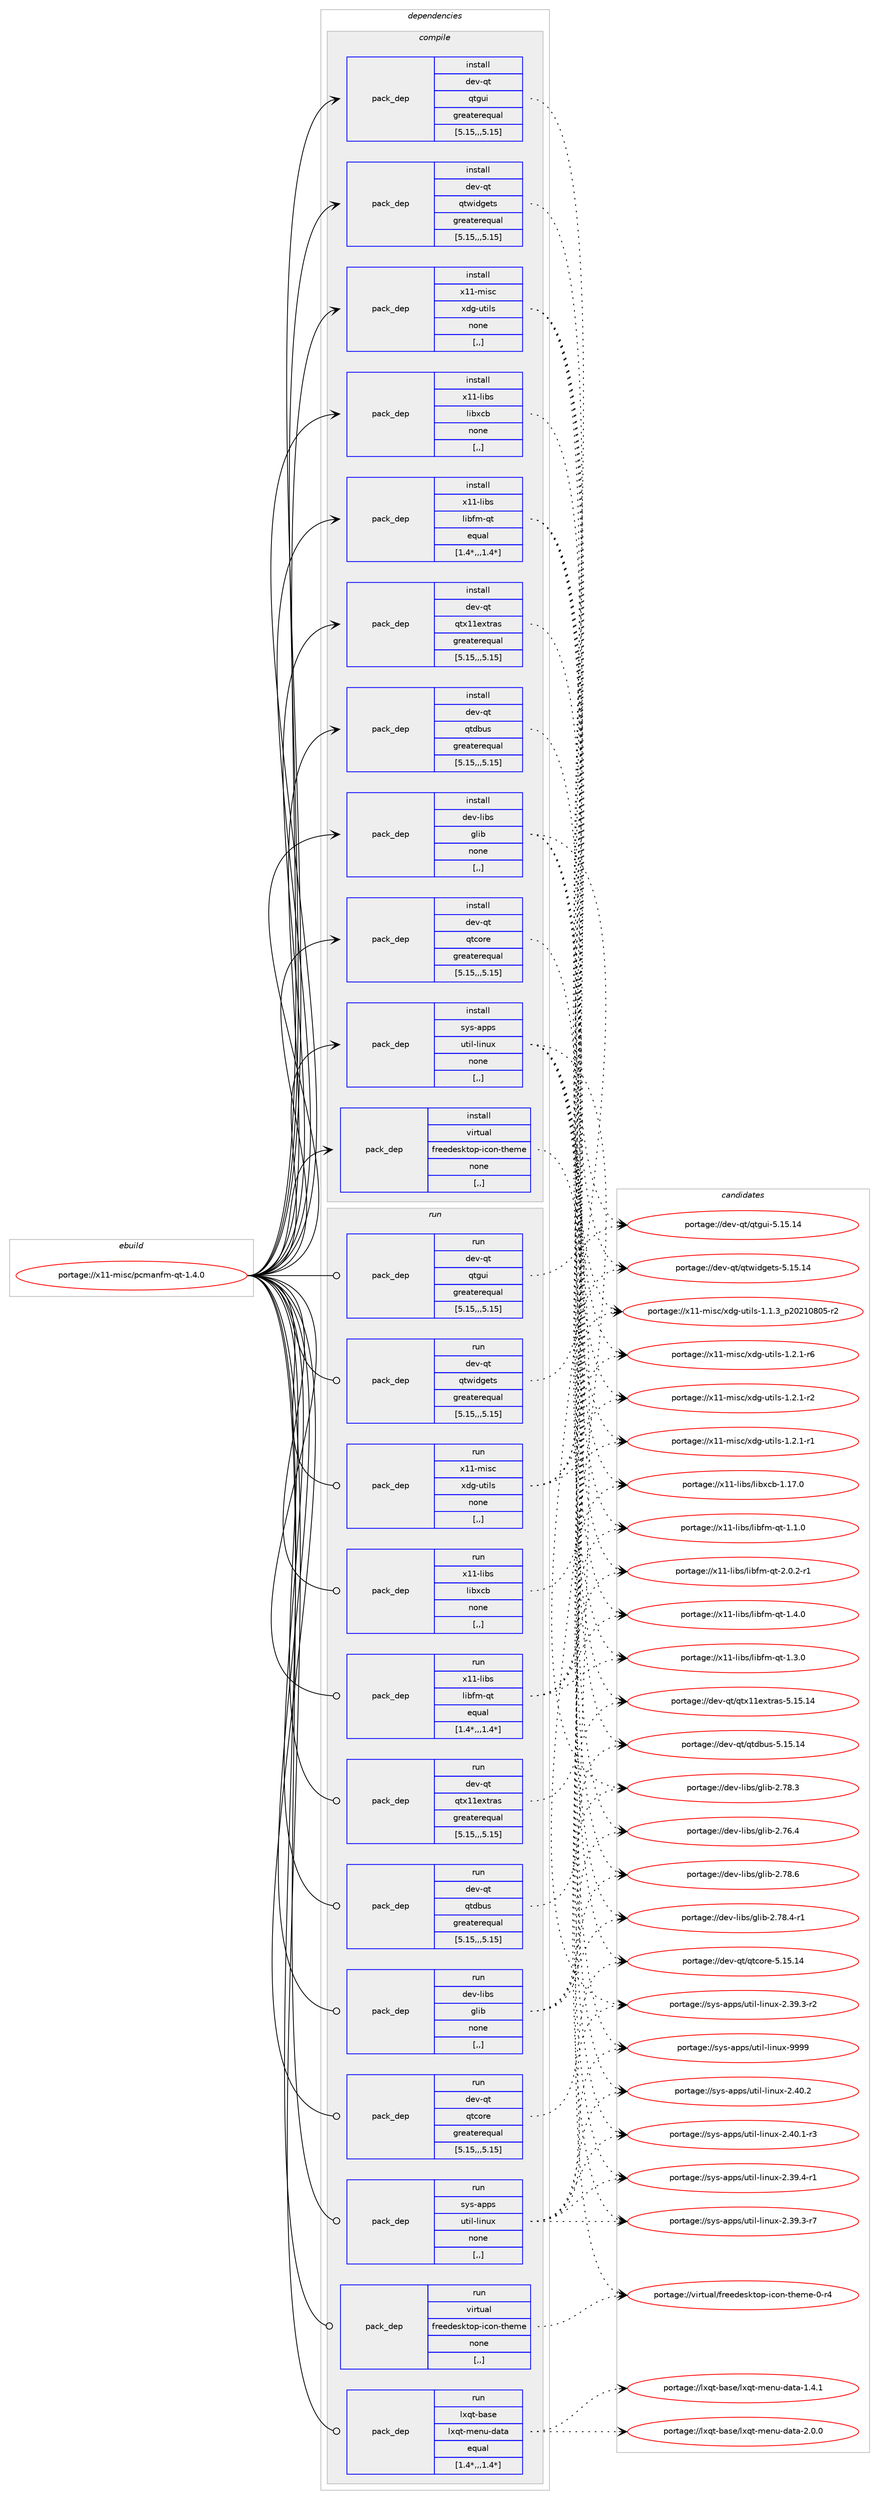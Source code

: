 digraph prolog {

# *************
# Graph options
# *************

newrank=true;
concentrate=true;
compound=true;
graph [rankdir=LR,fontname=Helvetica,fontsize=10,ranksep=1.5];#, ranksep=2.5, nodesep=0.2];
edge  [arrowhead=vee];
node  [fontname=Helvetica,fontsize=10];

# **********
# The ebuild
# **********

subgraph cluster_leftcol {
color=gray;
label=<<i>ebuild</i>>;
id [label="portage://x11-misc/pcmanfm-qt-1.4.0", color=red, width=4, href="../x11-misc/pcmanfm-qt-1.4.0.svg"];
}

# ****************
# The dependencies
# ****************

subgraph cluster_midcol {
color=gray;
label=<<i>dependencies</i>>;
subgraph cluster_compile {
fillcolor="#eeeeee";
style=filled;
label=<<i>compile</i>>;
subgraph pack335756 {
dependency461489 [label=<<TABLE BORDER="0" CELLBORDER="1" CELLSPACING="0" CELLPADDING="4" WIDTH="220"><TR><TD ROWSPAN="6" CELLPADDING="30">pack_dep</TD></TR><TR><TD WIDTH="110">install</TD></TR><TR><TD>dev-libs</TD></TR><TR><TD>glib</TD></TR><TR><TD>none</TD></TR><TR><TD>[,,]</TD></TR></TABLE>>, shape=none, color=blue];
}
id:e -> dependency461489:w [weight=20,style="solid",arrowhead="vee"];
subgraph pack335757 {
dependency461490 [label=<<TABLE BORDER="0" CELLBORDER="1" CELLSPACING="0" CELLPADDING="4" WIDTH="220"><TR><TD ROWSPAN="6" CELLPADDING="30">pack_dep</TD></TR><TR><TD WIDTH="110">install</TD></TR><TR><TD>dev-qt</TD></TR><TR><TD>qtcore</TD></TR><TR><TD>greaterequal</TD></TR><TR><TD>[5.15,,,5.15]</TD></TR></TABLE>>, shape=none, color=blue];
}
id:e -> dependency461490:w [weight=20,style="solid",arrowhead="vee"];
subgraph pack335758 {
dependency461491 [label=<<TABLE BORDER="0" CELLBORDER="1" CELLSPACING="0" CELLPADDING="4" WIDTH="220"><TR><TD ROWSPAN="6" CELLPADDING="30">pack_dep</TD></TR><TR><TD WIDTH="110">install</TD></TR><TR><TD>dev-qt</TD></TR><TR><TD>qtdbus</TD></TR><TR><TD>greaterequal</TD></TR><TR><TD>[5.15,,,5.15]</TD></TR></TABLE>>, shape=none, color=blue];
}
id:e -> dependency461491:w [weight=20,style="solid",arrowhead="vee"];
subgraph pack335759 {
dependency461492 [label=<<TABLE BORDER="0" CELLBORDER="1" CELLSPACING="0" CELLPADDING="4" WIDTH="220"><TR><TD ROWSPAN="6" CELLPADDING="30">pack_dep</TD></TR><TR><TD WIDTH="110">install</TD></TR><TR><TD>dev-qt</TD></TR><TR><TD>qtgui</TD></TR><TR><TD>greaterequal</TD></TR><TR><TD>[5.15,,,5.15]</TD></TR></TABLE>>, shape=none, color=blue];
}
id:e -> dependency461492:w [weight=20,style="solid",arrowhead="vee"];
subgraph pack335760 {
dependency461493 [label=<<TABLE BORDER="0" CELLBORDER="1" CELLSPACING="0" CELLPADDING="4" WIDTH="220"><TR><TD ROWSPAN="6" CELLPADDING="30">pack_dep</TD></TR><TR><TD WIDTH="110">install</TD></TR><TR><TD>dev-qt</TD></TR><TR><TD>qtwidgets</TD></TR><TR><TD>greaterequal</TD></TR><TR><TD>[5.15,,,5.15]</TD></TR></TABLE>>, shape=none, color=blue];
}
id:e -> dependency461493:w [weight=20,style="solid",arrowhead="vee"];
subgraph pack335761 {
dependency461494 [label=<<TABLE BORDER="0" CELLBORDER="1" CELLSPACING="0" CELLPADDING="4" WIDTH="220"><TR><TD ROWSPAN="6" CELLPADDING="30">pack_dep</TD></TR><TR><TD WIDTH="110">install</TD></TR><TR><TD>dev-qt</TD></TR><TR><TD>qtx11extras</TD></TR><TR><TD>greaterequal</TD></TR><TR><TD>[5.15,,,5.15]</TD></TR></TABLE>>, shape=none, color=blue];
}
id:e -> dependency461494:w [weight=20,style="solid",arrowhead="vee"];
subgraph pack335762 {
dependency461495 [label=<<TABLE BORDER="0" CELLBORDER="1" CELLSPACING="0" CELLPADDING="4" WIDTH="220"><TR><TD ROWSPAN="6" CELLPADDING="30">pack_dep</TD></TR><TR><TD WIDTH="110">install</TD></TR><TR><TD>sys-apps</TD></TR><TR><TD>util-linux</TD></TR><TR><TD>none</TD></TR><TR><TD>[,,]</TD></TR></TABLE>>, shape=none, color=blue];
}
id:e -> dependency461495:w [weight=20,style="solid",arrowhead="vee"];
subgraph pack335763 {
dependency461496 [label=<<TABLE BORDER="0" CELLBORDER="1" CELLSPACING="0" CELLPADDING="4" WIDTH="220"><TR><TD ROWSPAN="6" CELLPADDING="30">pack_dep</TD></TR><TR><TD WIDTH="110">install</TD></TR><TR><TD>virtual</TD></TR><TR><TD>freedesktop-icon-theme</TD></TR><TR><TD>none</TD></TR><TR><TD>[,,]</TD></TR></TABLE>>, shape=none, color=blue];
}
id:e -> dependency461496:w [weight=20,style="solid",arrowhead="vee"];
subgraph pack335764 {
dependency461497 [label=<<TABLE BORDER="0" CELLBORDER="1" CELLSPACING="0" CELLPADDING="4" WIDTH="220"><TR><TD ROWSPAN="6" CELLPADDING="30">pack_dep</TD></TR><TR><TD WIDTH="110">install</TD></TR><TR><TD>x11-libs</TD></TR><TR><TD>libfm-qt</TD></TR><TR><TD>equal</TD></TR><TR><TD>[1.4*,,,1.4*]</TD></TR></TABLE>>, shape=none, color=blue];
}
id:e -> dependency461497:w [weight=20,style="solid",arrowhead="vee"];
subgraph pack335765 {
dependency461498 [label=<<TABLE BORDER="0" CELLBORDER="1" CELLSPACING="0" CELLPADDING="4" WIDTH="220"><TR><TD ROWSPAN="6" CELLPADDING="30">pack_dep</TD></TR><TR><TD WIDTH="110">install</TD></TR><TR><TD>x11-libs</TD></TR><TR><TD>libxcb</TD></TR><TR><TD>none</TD></TR><TR><TD>[,,]</TD></TR></TABLE>>, shape=none, color=blue];
}
id:e -> dependency461498:w [weight=20,style="solid",arrowhead="vee"];
subgraph pack335766 {
dependency461499 [label=<<TABLE BORDER="0" CELLBORDER="1" CELLSPACING="0" CELLPADDING="4" WIDTH="220"><TR><TD ROWSPAN="6" CELLPADDING="30">pack_dep</TD></TR><TR><TD WIDTH="110">install</TD></TR><TR><TD>x11-misc</TD></TR><TR><TD>xdg-utils</TD></TR><TR><TD>none</TD></TR><TR><TD>[,,]</TD></TR></TABLE>>, shape=none, color=blue];
}
id:e -> dependency461499:w [weight=20,style="solid",arrowhead="vee"];
}
subgraph cluster_compileandrun {
fillcolor="#eeeeee";
style=filled;
label=<<i>compile and run</i>>;
}
subgraph cluster_run {
fillcolor="#eeeeee";
style=filled;
label=<<i>run</i>>;
subgraph pack335767 {
dependency461500 [label=<<TABLE BORDER="0" CELLBORDER="1" CELLSPACING="0" CELLPADDING="4" WIDTH="220"><TR><TD ROWSPAN="6" CELLPADDING="30">pack_dep</TD></TR><TR><TD WIDTH="110">run</TD></TR><TR><TD>dev-libs</TD></TR><TR><TD>glib</TD></TR><TR><TD>none</TD></TR><TR><TD>[,,]</TD></TR></TABLE>>, shape=none, color=blue];
}
id:e -> dependency461500:w [weight=20,style="solid",arrowhead="odot"];
subgraph pack335768 {
dependency461501 [label=<<TABLE BORDER="0" CELLBORDER="1" CELLSPACING="0" CELLPADDING="4" WIDTH="220"><TR><TD ROWSPAN="6" CELLPADDING="30">pack_dep</TD></TR><TR><TD WIDTH="110">run</TD></TR><TR><TD>dev-qt</TD></TR><TR><TD>qtcore</TD></TR><TR><TD>greaterequal</TD></TR><TR><TD>[5.15,,,5.15]</TD></TR></TABLE>>, shape=none, color=blue];
}
id:e -> dependency461501:w [weight=20,style="solid",arrowhead="odot"];
subgraph pack335769 {
dependency461502 [label=<<TABLE BORDER="0" CELLBORDER="1" CELLSPACING="0" CELLPADDING="4" WIDTH="220"><TR><TD ROWSPAN="6" CELLPADDING="30">pack_dep</TD></TR><TR><TD WIDTH="110">run</TD></TR><TR><TD>dev-qt</TD></TR><TR><TD>qtdbus</TD></TR><TR><TD>greaterequal</TD></TR><TR><TD>[5.15,,,5.15]</TD></TR></TABLE>>, shape=none, color=blue];
}
id:e -> dependency461502:w [weight=20,style="solid",arrowhead="odot"];
subgraph pack335770 {
dependency461503 [label=<<TABLE BORDER="0" CELLBORDER="1" CELLSPACING="0" CELLPADDING="4" WIDTH="220"><TR><TD ROWSPAN="6" CELLPADDING="30">pack_dep</TD></TR><TR><TD WIDTH="110">run</TD></TR><TR><TD>dev-qt</TD></TR><TR><TD>qtgui</TD></TR><TR><TD>greaterequal</TD></TR><TR><TD>[5.15,,,5.15]</TD></TR></TABLE>>, shape=none, color=blue];
}
id:e -> dependency461503:w [weight=20,style="solid",arrowhead="odot"];
subgraph pack335771 {
dependency461504 [label=<<TABLE BORDER="0" CELLBORDER="1" CELLSPACING="0" CELLPADDING="4" WIDTH="220"><TR><TD ROWSPAN="6" CELLPADDING="30">pack_dep</TD></TR><TR><TD WIDTH="110">run</TD></TR><TR><TD>dev-qt</TD></TR><TR><TD>qtwidgets</TD></TR><TR><TD>greaterequal</TD></TR><TR><TD>[5.15,,,5.15]</TD></TR></TABLE>>, shape=none, color=blue];
}
id:e -> dependency461504:w [weight=20,style="solid",arrowhead="odot"];
subgraph pack335772 {
dependency461505 [label=<<TABLE BORDER="0" CELLBORDER="1" CELLSPACING="0" CELLPADDING="4" WIDTH="220"><TR><TD ROWSPAN="6" CELLPADDING="30">pack_dep</TD></TR><TR><TD WIDTH="110">run</TD></TR><TR><TD>dev-qt</TD></TR><TR><TD>qtx11extras</TD></TR><TR><TD>greaterequal</TD></TR><TR><TD>[5.15,,,5.15]</TD></TR></TABLE>>, shape=none, color=blue];
}
id:e -> dependency461505:w [weight=20,style="solid",arrowhead="odot"];
subgraph pack335773 {
dependency461506 [label=<<TABLE BORDER="0" CELLBORDER="1" CELLSPACING="0" CELLPADDING="4" WIDTH="220"><TR><TD ROWSPAN="6" CELLPADDING="30">pack_dep</TD></TR><TR><TD WIDTH="110">run</TD></TR><TR><TD>lxqt-base</TD></TR><TR><TD>lxqt-menu-data</TD></TR><TR><TD>equal</TD></TR><TR><TD>[1.4*,,,1.4*]</TD></TR></TABLE>>, shape=none, color=blue];
}
id:e -> dependency461506:w [weight=20,style="solid",arrowhead="odot"];
subgraph pack335774 {
dependency461507 [label=<<TABLE BORDER="0" CELLBORDER="1" CELLSPACING="0" CELLPADDING="4" WIDTH="220"><TR><TD ROWSPAN="6" CELLPADDING="30">pack_dep</TD></TR><TR><TD WIDTH="110">run</TD></TR><TR><TD>sys-apps</TD></TR><TR><TD>util-linux</TD></TR><TR><TD>none</TD></TR><TR><TD>[,,]</TD></TR></TABLE>>, shape=none, color=blue];
}
id:e -> dependency461507:w [weight=20,style="solid",arrowhead="odot"];
subgraph pack335775 {
dependency461508 [label=<<TABLE BORDER="0" CELLBORDER="1" CELLSPACING="0" CELLPADDING="4" WIDTH="220"><TR><TD ROWSPAN="6" CELLPADDING="30">pack_dep</TD></TR><TR><TD WIDTH="110">run</TD></TR><TR><TD>virtual</TD></TR><TR><TD>freedesktop-icon-theme</TD></TR><TR><TD>none</TD></TR><TR><TD>[,,]</TD></TR></TABLE>>, shape=none, color=blue];
}
id:e -> dependency461508:w [weight=20,style="solid",arrowhead="odot"];
subgraph pack335776 {
dependency461509 [label=<<TABLE BORDER="0" CELLBORDER="1" CELLSPACING="0" CELLPADDING="4" WIDTH="220"><TR><TD ROWSPAN="6" CELLPADDING="30">pack_dep</TD></TR><TR><TD WIDTH="110">run</TD></TR><TR><TD>x11-libs</TD></TR><TR><TD>libfm-qt</TD></TR><TR><TD>equal</TD></TR><TR><TD>[1.4*,,,1.4*]</TD></TR></TABLE>>, shape=none, color=blue];
}
id:e -> dependency461509:w [weight=20,style="solid",arrowhead="odot"];
subgraph pack335777 {
dependency461510 [label=<<TABLE BORDER="0" CELLBORDER="1" CELLSPACING="0" CELLPADDING="4" WIDTH="220"><TR><TD ROWSPAN="6" CELLPADDING="30">pack_dep</TD></TR><TR><TD WIDTH="110">run</TD></TR><TR><TD>x11-libs</TD></TR><TR><TD>libxcb</TD></TR><TR><TD>none</TD></TR><TR><TD>[,,]</TD></TR></TABLE>>, shape=none, color=blue];
}
id:e -> dependency461510:w [weight=20,style="solid",arrowhead="odot"];
subgraph pack335778 {
dependency461511 [label=<<TABLE BORDER="0" CELLBORDER="1" CELLSPACING="0" CELLPADDING="4" WIDTH="220"><TR><TD ROWSPAN="6" CELLPADDING="30">pack_dep</TD></TR><TR><TD WIDTH="110">run</TD></TR><TR><TD>x11-misc</TD></TR><TR><TD>xdg-utils</TD></TR><TR><TD>none</TD></TR><TR><TD>[,,]</TD></TR></TABLE>>, shape=none, color=blue];
}
id:e -> dependency461511:w [weight=20,style="solid",arrowhead="odot"];
}
}

# **************
# The candidates
# **************

subgraph cluster_choices {
rank=same;
color=gray;
label=<<i>candidates</i>>;

subgraph choice335756 {
color=black;
nodesep=1;
choice1001011184510810598115471031081059845504655564654 [label="portage://dev-libs/glib-2.78.6", color=red, width=4,href="../dev-libs/glib-2.78.6.svg"];
choice10010111845108105981154710310810598455046555646524511449 [label="portage://dev-libs/glib-2.78.4-r1", color=red, width=4,href="../dev-libs/glib-2.78.4-r1.svg"];
choice1001011184510810598115471031081059845504655564651 [label="portage://dev-libs/glib-2.78.3", color=red, width=4,href="../dev-libs/glib-2.78.3.svg"];
choice1001011184510810598115471031081059845504655544652 [label="portage://dev-libs/glib-2.76.4", color=red, width=4,href="../dev-libs/glib-2.76.4.svg"];
dependency461489:e -> choice1001011184510810598115471031081059845504655564654:w [style=dotted,weight="100"];
dependency461489:e -> choice10010111845108105981154710310810598455046555646524511449:w [style=dotted,weight="100"];
dependency461489:e -> choice1001011184510810598115471031081059845504655564651:w [style=dotted,weight="100"];
dependency461489:e -> choice1001011184510810598115471031081059845504655544652:w [style=dotted,weight="100"];
}
subgraph choice335757 {
color=black;
nodesep=1;
choice1001011184511311647113116991111141014553464953464952 [label="portage://dev-qt/qtcore-5.15.14", color=red, width=4,href="../dev-qt/qtcore-5.15.14.svg"];
dependency461490:e -> choice1001011184511311647113116991111141014553464953464952:w [style=dotted,weight="100"];
}
subgraph choice335758 {
color=black;
nodesep=1;
choice1001011184511311647113116100981171154553464953464952 [label="portage://dev-qt/qtdbus-5.15.14", color=red, width=4,href="../dev-qt/qtdbus-5.15.14.svg"];
dependency461491:e -> choice1001011184511311647113116100981171154553464953464952:w [style=dotted,weight="100"];
}
subgraph choice335759 {
color=black;
nodesep=1;
choice10010111845113116471131161031171054553464953464952 [label="portage://dev-qt/qtgui-5.15.14", color=red, width=4,href="../dev-qt/qtgui-5.15.14.svg"];
dependency461492:e -> choice10010111845113116471131161031171054553464953464952:w [style=dotted,weight="100"];
}
subgraph choice335760 {
color=black;
nodesep=1;
choice10010111845113116471131161191051001031011161154553464953464952 [label="portage://dev-qt/qtwidgets-5.15.14", color=red, width=4,href="../dev-qt/qtwidgets-5.15.14.svg"];
dependency461493:e -> choice10010111845113116471131161191051001031011161154553464953464952:w [style=dotted,weight="100"];
}
subgraph choice335761 {
color=black;
nodesep=1;
choice10010111845113116471131161204949101120116114971154553464953464952 [label="portage://dev-qt/qtx11extras-5.15.14", color=red, width=4,href="../dev-qt/qtx11extras-5.15.14.svg"];
dependency461494:e -> choice10010111845113116471131161204949101120116114971154553464953464952:w [style=dotted,weight="100"];
}
subgraph choice335762 {
color=black;
nodesep=1;
choice115121115459711211211547117116105108451081051101171204557575757 [label="portage://sys-apps/util-linux-9999", color=red, width=4,href="../sys-apps/util-linux-9999.svg"];
choice1151211154597112112115471171161051084510810511011712045504652484650 [label="portage://sys-apps/util-linux-2.40.2", color=red, width=4,href="../sys-apps/util-linux-2.40.2.svg"];
choice11512111545971121121154711711610510845108105110117120455046524846494511451 [label="portage://sys-apps/util-linux-2.40.1-r3", color=red, width=4,href="../sys-apps/util-linux-2.40.1-r3.svg"];
choice11512111545971121121154711711610510845108105110117120455046515746524511449 [label="portage://sys-apps/util-linux-2.39.4-r1", color=red, width=4,href="../sys-apps/util-linux-2.39.4-r1.svg"];
choice11512111545971121121154711711610510845108105110117120455046515746514511455 [label="portage://sys-apps/util-linux-2.39.3-r7", color=red, width=4,href="../sys-apps/util-linux-2.39.3-r7.svg"];
choice11512111545971121121154711711610510845108105110117120455046515746514511450 [label="portage://sys-apps/util-linux-2.39.3-r2", color=red, width=4,href="../sys-apps/util-linux-2.39.3-r2.svg"];
dependency461495:e -> choice115121115459711211211547117116105108451081051101171204557575757:w [style=dotted,weight="100"];
dependency461495:e -> choice1151211154597112112115471171161051084510810511011712045504652484650:w [style=dotted,weight="100"];
dependency461495:e -> choice11512111545971121121154711711610510845108105110117120455046524846494511451:w [style=dotted,weight="100"];
dependency461495:e -> choice11512111545971121121154711711610510845108105110117120455046515746524511449:w [style=dotted,weight="100"];
dependency461495:e -> choice11512111545971121121154711711610510845108105110117120455046515746514511455:w [style=dotted,weight="100"];
dependency461495:e -> choice11512111545971121121154711711610510845108105110117120455046515746514511450:w [style=dotted,weight="100"];
}
subgraph choice335763 {
color=black;
nodesep=1;
choice118105114116117971084710211410110110010111510711611111245105991111104511610410110910145484511452 [label="portage://virtual/freedesktop-icon-theme-0-r4", color=red, width=4,href="../virtual/freedesktop-icon-theme-0-r4.svg"];
dependency461496:e -> choice118105114116117971084710211410110110010111510711611111245105991111104511610410110910145484511452:w [style=dotted,weight="100"];
}
subgraph choice335764 {
color=black;
nodesep=1;
choice120494945108105981154710810598102109451131164550464846504511449 [label="portage://x11-libs/libfm-qt-2.0.2-r1", color=red, width=4,href="../x11-libs/libfm-qt-2.0.2-r1.svg"];
choice12049494510810598115471081059810210945113116454946524648 [label="portage://x11-libs/libfm-qt-1.4.0", color=red, width=4,href="../x11-libs/libfm-qt-1.4.0.svg"];
choice12049494510810598115471081059810210945113116454946514648 [label="portage://x11-libs/libfm-qt-1.3.0", color=red, width=4,href="../x11-libs/libfm-qt-1.3.0.svg"];
choice12049494510810598115471081059810210945113116454946494648 [label="portage://x11-libs/libfm-qt-1.1.0", color=red, width=4,href="../x11-libs/libfm-qt-1.1.0.svg"];
dependency461497:e -> choice120494945108105981154710810598102109451131164550464846504511449:w [style=dotted,weight="100"];
dependency461497:e -> choice12049494510810598115471081059810210945113116454946524648:w [style=dotted,weight="100"];
dependency461497:e -> choice12049494510810598115471081059810210945113116454946514648:w [style=dotted,weight="100"];
dependency461497:e -> choice12049494510810598115471081059810210945113116454946494648:w [style=dotted,weight="100"];
}
subgraph choice335765 {
color=black;
nodesep=1;
choice120494945108105981154710810598120999845494649554648 [label="portage://x11-libs/libxcb-1.17.0", color=red, width=4,href="../x11-libs/libxcb-1.17.0.svg"];
dependency461498:e -> choice120494945108105981154710810598120999845494649554648:w [style=dotted,weight="100"];
}
subgraph choice335766 {
color=black;
nodesep=1;
choice1204949451091051159947120100103451171161051081154549465046494511454 [label="portage://x11-misc/xdg-utils-1.2.1-r6", color=red, width=4,href="../x11-misc/xdg-utils-1.2.1-r6.svg"];
choice1204949451091051159947120100103451171161051081154549465046494511450 [label="portage://x11-misc/xdg-utils-1.2.1-r2", color=red, width=4,href="../x11-misc/xdg-utils-1.2.1-r2.svg"];
choice1204949451091051159947120100103451171161051081154549465046494511449 [label="portage://x11-misc/xdg-utils-1.2.1-r1", color=red, width=4,href="../x11-misc/xdg-utils-1.2.1-r1.svg"];
choice1204949451091051159947120100103451171161051081154549464946519511250485049485648534511450 [label="portage://x11-misc/xdg-utils-1.1.3_p20210805-r2", color=red, width=4,href="../x11-misc/xdg-utils-1.1.3_p20210805-r2.svg"];
dependency461499:e -> choice1204949451091051159947120100103451171161051081154549465046494511454:w [style=dotted,weight="100"];
dependency461499:e -> choice1204949451091051159947120100103451171161051081154549465046494511450:w [style=dotted,weight="100"];
dependency461499:e -> choice1204949451091051159947120100103451171161051081154549465046494511449:w [style=dotted,weight="100"];
dependency461499:e -> choice1204949451091051159947120100103451171161051081154549464946519511250485049485648534511450:w [style=dotted,weight="100"];
}
subgraph choice335767 {
color=black;
nodesep=1;
choice1001011184510810598115471031081059845504655564654 [label="portage://dev-libs/glib-2.78.6", color=red, width=4,href="../dev-libs/glib-2.78.6.svg"];
choice10010111845108105981154710310810598455046555646524511449 [label="portage://dev-libs/glib-2.78.4-r1", color=red, width=4,href="../dev-libs/glib-2.78.4-r1.svg"];
choice1001011184510810598115471031081059845504655564651 [label="portage://dev-libs/glib-2.78.3", color=red, width=4,href="../dev-libs/glib-2.78.3.svg"];
choice1001011184510810598115471031081059845504655544652 [label="portage://dev-libs/glib-2.76.4", color=red, width=4,href="../dev-libs/glib-2.76.4.svg"];
dependency461500:e -> choice1001011184510810598115471031081059845504655564654:w [style=dotted,weight="100"];
dependency461500:e -> choice10010111845108105981154710310810598455046555646524511449:w [style=dotted,weight="100"];
dependency461500:e -> choice1001011184510810598115471031081059845504655564651:w [style=dotted,weight="100"];
dependency461500:e -> choice1001011184510810598115471031081059845504655544652:w [style=dotted,weight="100"];
}
subgraph choice335768 {
color=black;
nodesep=1;
choice1001011184511311647113116991111141014553464953464952 [label="portage://dev-qt/qtcore-5.15.14", color=red, width=4,href="../dev-qt/qtcore-5.15.14.svg"];
dependency461501:e -> choice1001011184511311647113116991111141014553464953464952:w [style=dotted,weight="100"];
}
subgraph choice335769 {
color=black;
nodesep=1;
choice1001011184511311647113116100981171154553464953464952 [label="portage://dev-qt/qtdbus-5.15.14", color=red, width=4,href="../dev-qt/qtdbus-5.15.14.svg"];
dependency461502:e -> choice1001011184511311647113116100981171154553464953464952:w [style=dotted,weight="100"];
}
subgraph choice335770 {
color=black;
nodesep=1;
choice10010111845113116471131161031171054553464953464952 [label="portage://dev-qt/qtgui-5.15.14", color=red, width=4,href="../dev-qt/qtgui-5.15.14.svg"];
dependency461503:e -> choice10010111845113116471131161031171054553464953464952:w [style=dotted,weight="100"];
}
subgraph choice335771 {
color=black;
nodesep=1;
choice10010111845113116471131161191051001031011161154553464953464952 [label="portage://dev-qt/qtwidgets-5.15.14", color=red, width=4,href="../dev-qt/qtwidgets-5.15.14.svg"];
dependency461504:e -> choice10010111845113116471131161191051001031011161154553464953464952:w [style=dotted,weight="100"];
}
subgraph choice335772 {
color=black;
nodesep=1;
choice10010111845113116471131161204949101120116114971154553464953464952 [label="portage://dev-qt/qtx11extras-5.15.14", color=red, width=4,href="../dev-qt/qtx11extras-5.15.14.svg"];
dependency461505:e -> choice10010111845113116471131161204949101120116114971154553464953464952:w [style=dotted,weight="100"];
}
subgraph choice335773 {
color=black;
nodesep=1;
choice1081201131164598971151014710812011311645109101110117451009711697455046484648 [label="portage://lxqt-base/lxqt-menu-data-2.0.0", color=red, width=4,href="../lxqt-base/lxqt-menu-data-2.0.0.svg"];
choice1081201131164598971151014710812011311645109101110117451009711697454946524649 [label="portage://lxqt-base/lxqt-menu-data-1.4.1", color=red, width=4,href="../lxqt-base/lxqt-menu-data-1.4.1.svg"];
dependency461506:e -> choice1081201131164598971151014710812011311645109101110117451009711697455046484648:w [style=dotted,weight="100"];
dependency461506:e -> choice1081201131164598971151014710812011311645109101110117451009711697454946524649:w [style=dotted,weight="100"];
}
subgraph choice335774 {
color=black;
nodesep=1;
choice115121115459711211211547117116105108451081051101171204557575757 [label="portage://sys-apps/util-linux-9999", color=red, width=4,href="../sys-apps/util-linux-9999.svg"];
choice1151211154597112112115471171161051084510810511011712045504652484650 [label="portage://sys-apps/util-linux-2.40.2", color=red, width=4,href="../sys-apps/util-linux-2.40.2.svg"];
choice11512111545971121121154711711610510845108105110117120455046524846494511451 [label="portage://sys-apps/util-linux-2.40.1-r3", color=red, width=4,href="../sys-apps/util-linux-2.40.1-r3.svg"];
choice11512111545971121121154711711610510845108105110117120455046515746524511449 [label="portage://sys-apps/util-linux-2.39.4-r1", color=red, width=4,href="../sys-apps/util-linux-2.39.4-r1.svg"];
choice11512111545971121121154711711610510845108105110117120455046515746514511455 [label="portage://sys-apps/util-linux-2.39.3-r7", color=red, width=4,href="../sys-apps/util-linux-2.39.3-r7.svg"];
choice11512111545971121121154711711610510845108105110117120455046515746514511450 [label="portage://sys-apps/util-linux-2.39.3-r2", color=red, width=4,href="../sys-apps/util-linux-2.39.3-r2.svg"];
dependency461507:e -> choice115121115459711211211547117116105108451081051101171204557575757:w [style=dotted,weight="100"];
dependency461507:e -> choice1151211154597112112115471171161051084510810511011712045504652484650:w [style=dotted,weight="100"];
dependency461507:e -> choice11512111545971121121154711711610510845108105110117120455046524846494511451:w [style=dotted,weight="100"];
dependency461507:e -> choice11512111545971121121154711711610510845108105110117120455046515746524511449:w [style=dotted,weight="100"];
dependency461507:e -> choice11512111545971121121154711711610510845108105110117120455046515746514511455:w [style=dotted,weight="100"];
dependency461507:e -> choice11512111545971121121154711711610510845108105110117120455046515746514511450:w [style=dotted,weight="100"];
}
subgraph choice335775 {
color=black;
nodesep=1;
choice118105114116117971084710211410110110010111510711611111245105991111104511610410110910145484511452 [label="portage://virtual/freedesktop-icon-theme-0-r4", color=red, width=4,href="../virtual/freedesktop-icon-theme-0-r4.svg"];
dependency461508:e -> choice118105114116117971084710211410110110010111510711611111245105991111104511610410110910145484511452:w [style=dotted,weight="100"];
}
subgraph choice335776 {
color=black;
nodesep=1;
choice120494945108105981154710810598102109451131164550464846504511449 [label="portage://x11-libs/libfm-qt-2.0.2-r1", color=red, width=4,href="../x11-libs/libfm-qt-2.0.2-r1.svg"];
choice12049494510810598115471081059810210945113116454946524648 [label="portage://x11-libs/libfm-qt-1.4.0", color=red, width=4,href="../x11-libs/libfm-qt-1.4.0.svg"];
choice12049494510810598115471081059810210945113116454946514648 [label="portage://x11-libs/libfm-qt-1.3.0", color=red, width=4,href="../x11-libs/libfm-qt-1.3.0.svg"];
choice12049494510810598115471081059810210945113116454946494648 [label="portage://x11-libs/libfm-qt-1.1.0", color=red, width=4,href="../x11-libs/libfm-qt-1.1.0.svg"];
dependency461509:e -> choice120494945108105981154710810598102109451131164550464846504511449:w [style=dotted,weight="100"];
dependency461509:e -> choice12049494510810598115471081059810210945113116454946524648:w [style=dotted,weight="100"];
dependency461509:e -> choice12049494510810598115471081059810210945113116454946514648:w [style=dotted,weight="100"];
dependency461509:e -> choice12049494510810598115471081059810210945113116454946494648:w [style=dotted,weight="100"];
}
subgraph choice335777 {
color=black;
nodesep=1;
choice120494945108105981154710810598120999845494649554648 [label="portage://x11-libs/libxcb-1.17.0", color=red, width=4,href="../x11-libs/libxcb-1.17.0.svg"];
dependency461510:e -> choice120494945108105981154710810598120999845494649554648:w [style=dotted,weight="100"];
}
subgraph choice335778 {
color=black;
nodesep=1;
choice1204949451091051159947120100103451171161051081154549465046494511454 [label="portage://x11-misc/xdg-utils-1.2.1-r6", color=red, width=4,href="../x11-misc/xdg-utils-1.2.1-r6.svg"];
choice1204949451091051159947120100103451171161051081154549465046494511450 [label="portage://x11-misc/xdg-utils-1.2.1-r2", color=red, width=4,href="../x11-misc/xdg-utils-1.2.1-r2.svg"];
choice1204949451091051159947120100103451171161051081154549465046494511449 [label="portage://x11-misc/xdg-utils-1.2.1-r1", color=red, width=4,href="../x11-misc/xdg-utils-1.2.1-r1.svg"];
choice1204949451091051159947120100103451171161051081154549464946519511250485049485648534511450 [label="portage://x11-misc/xdg-utils-1.1.3_p20210805-r2", color=red, width=4,href="../x11-misc/xdg-utils-1.1.3_p20210805-r2.svg"];
dependency461511:e -> choice1204949451091051159947120100103451171161051081154549465046494511454:w [style=dotted,weight="100"];
dependency461511:e -> choice1204949451091051159947120100103451171161051081154549465046494511450:w [style=dotted,weight="100"];
dependency461511:e -> choice1204949451091051159947120100103451171161051081154549465046494511449:w [style=dotted,weight="100"];
dependency461511:e -> choice1204949451091051159947120100103451171161051081154549464946519511250485049485648534511450:w [style=dotted,weight="100"];
}
}

}
